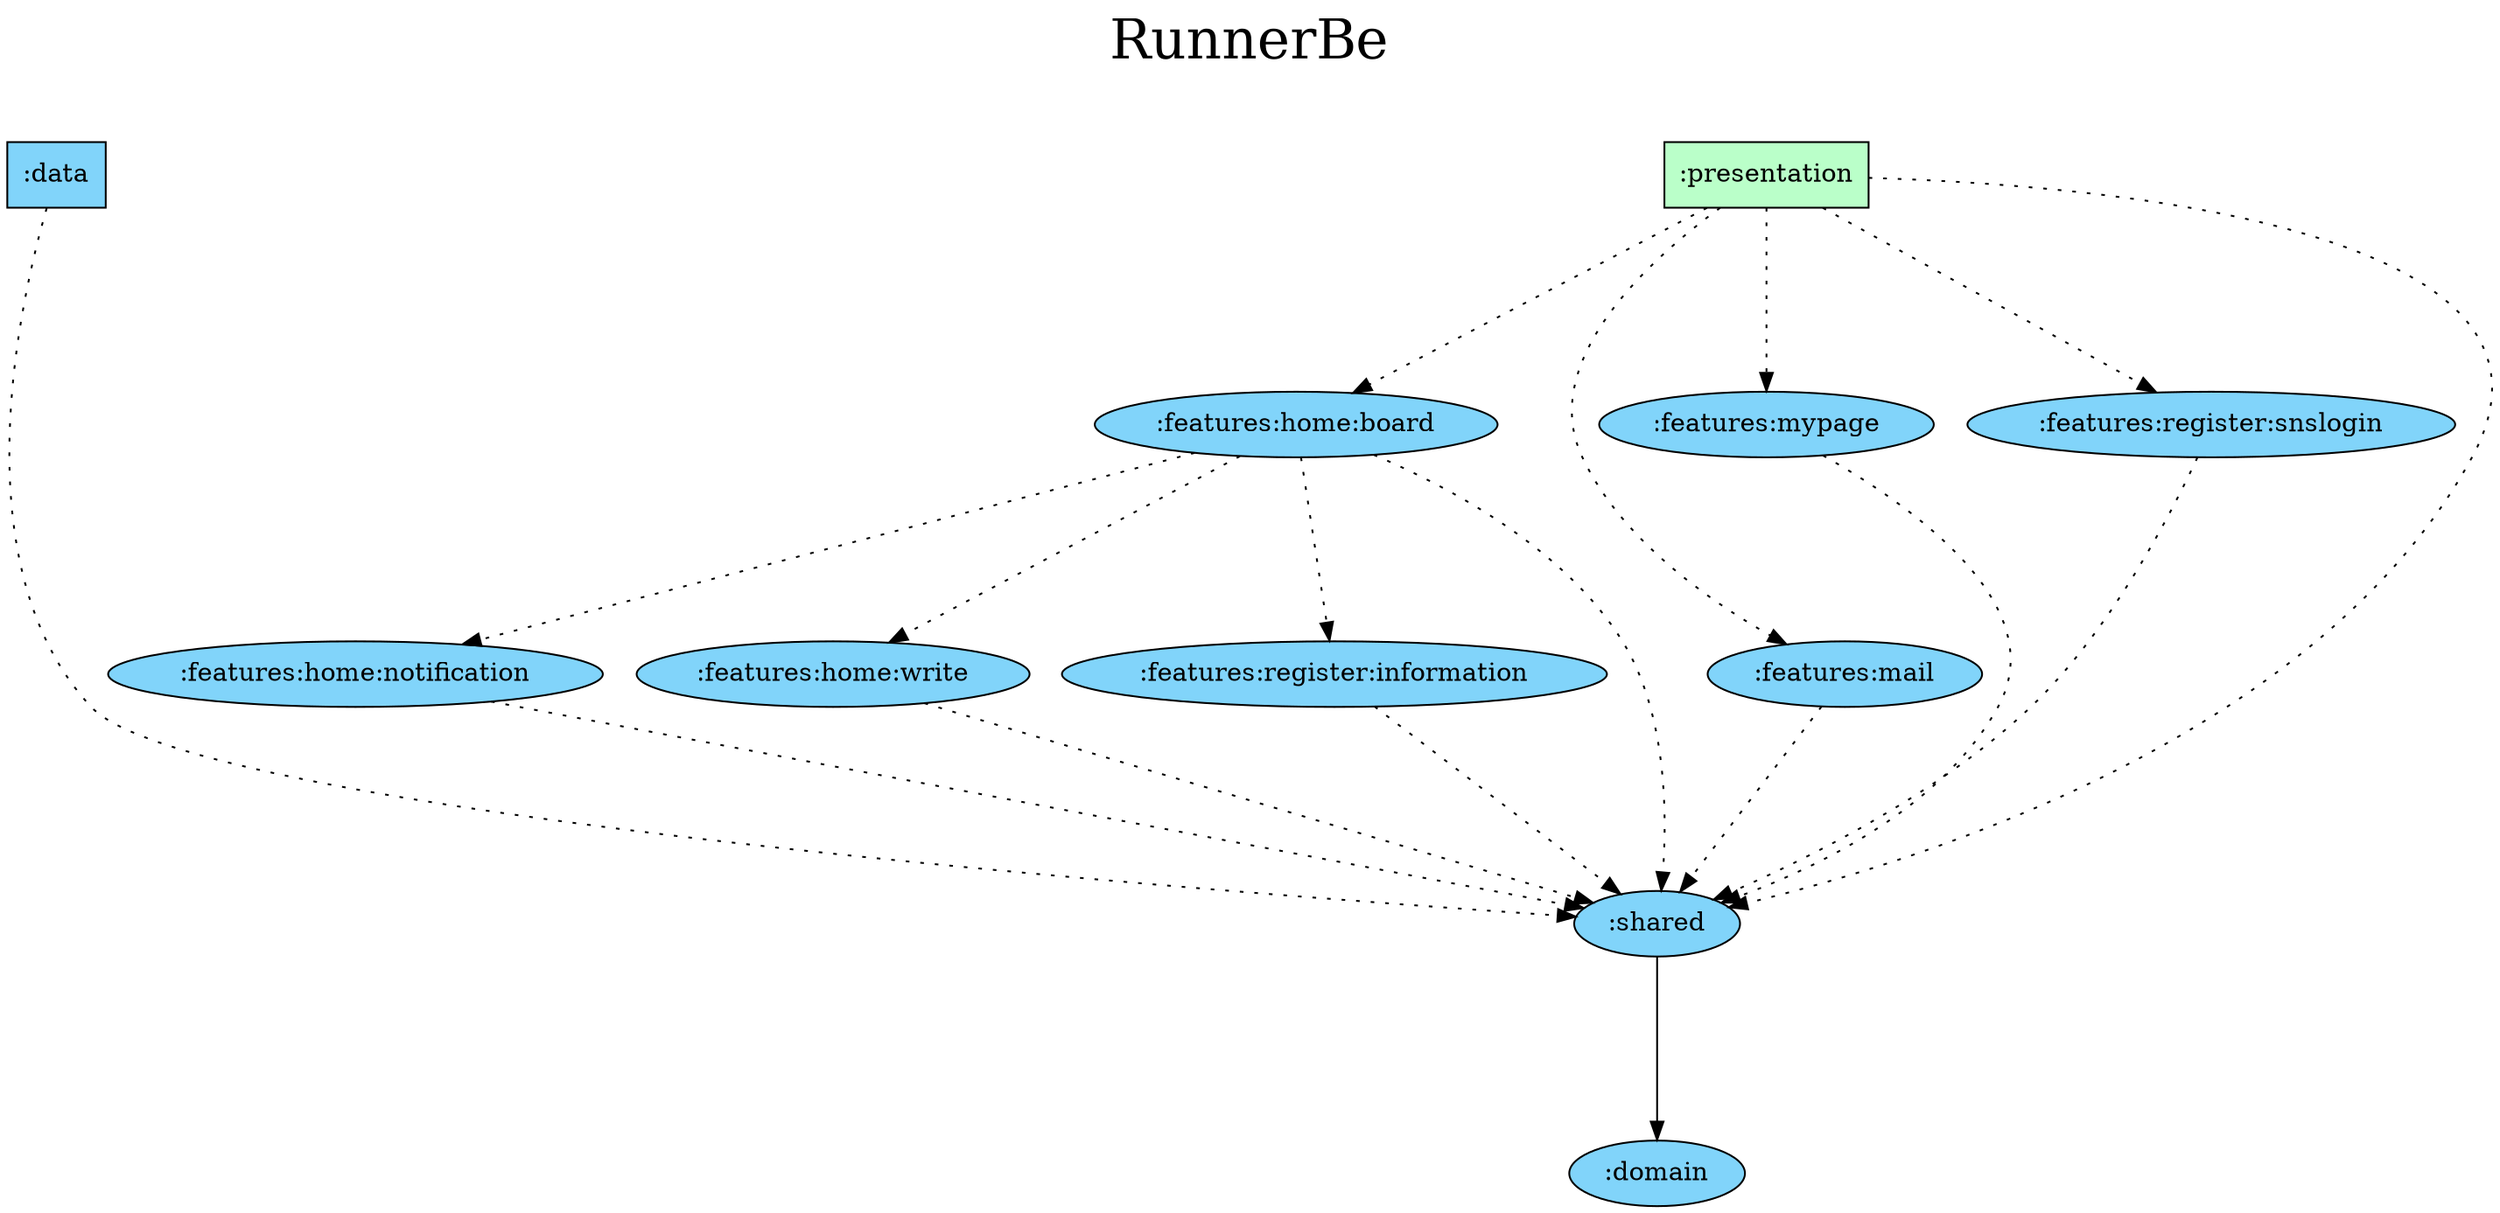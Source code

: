 digraph {
  graph [label="RunnerBe\n ",labelloc=t,fontsize=30,ranksep=1.4];
  node [style=filled, fillcolor="#bbbbbb"];
  rankdir=TB;

  # Projects

  ":data" [shape=box, fillcolor="#81D4FA"];
  ":domain" [fillcolor="#81D4FA"];
  ":features:home:board" [fillcolor="#81D4FA"];
  ":features:home:notification" [fillcolor="#81D4FA"];
  ":features:home:write" [fillcolor="#81D4FA"];
  ":features:mail" [fillcolor="#81D4FA"];
  ":features:mypage" [fillcolor="#81D4FA"];
  ":features:register:information" [fillcolor="#81D4FA"];
  ":features:register:snslogin" [fillcolor="#81D4FA"];
  ":presentation" [shape=box, fillcolor="#baffc9"];
  ":shared" [fillcolor="#81D4FA"];

  {rank = same; ":data"; ":presentation";}

  # Dependencies

  ":data" -> ":shared" [style=dotted]
  ":presentation" -> ":features:mail" [style=dotted]
  ":presentation" -> ":features:mypage" [style=dotted]
  ":presentation" -> ":features:home:board" [style=dotted]
  ":presentation" -> ":features:register:snslogin" [style=dotted]
  ":presentation" -> ":shared" [style=dotted]
  ":shared" -> ":domain"
  ":features:mail" -> ":shared" [style=dotted]
  ":features:mypage" -> ":shared" [style=dotted]
  ":features:home:board" -> ":shared" [style=dotted]
  ":features:home:board" -> ":features:home:write" [style=dotted]
  ":features:home:board" -> ":features:home:notification" [style=dotted]
  ":features:home:board" -> ":features:register:information" [style=dotted]
  ":features:home:notification" -> ":shared" [style=dotted]
  ":features:home:write" -> ":shared" [style=dotted]
  ":features:register:information" -> ":shared" [style=dotted]
  ":features:register:snslogin" -> ":shared" [style=dotted]
}
